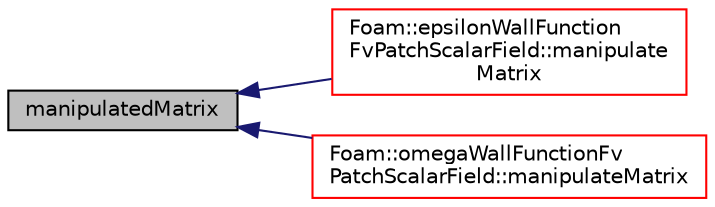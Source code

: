 digraph "manipulatedMatrix"
{
  bgcolor="transparent";
  edge [fontname="Helvetica",fontsize="10",labelfontname="Helvetica",labelfontsize="10"];
  node [fontname="Helvetica",fontsize="10",shape=record];
  rankdir="LR";
  Node1 [label="manipulatedMatrix",height=0.2,width=0.4,color="black", fillcolor="grey75", style="filled", fontcolor="black"];
  Node1 -> Node2 [dir="back",color="midnightblue",fontsize="10",style="solid",fontname="Helvetica"];
  Node2 [label="Foam::epsilonWallFunction\lFvPatchScalarField::manipulate\lMatrix",height=0.2,width=0.4,color="red",URL="$a00662.html#a3f0cafc1e1afd9a71ada8385e3fa343a",tooltip="Manipulate matrix. "];
  Node1 -> Node3 [dir="back",color="midnightblue",fontsize="10",style="solid",fontname="Helvetica"];
  Node3 [label="Foam::omegaWallFunctionFv\lPatchScalarField::manipulateMatrix",height=0.2,width=0.4,color="red",URL="$a01713.html#a3f0cafc1e1afd9a71ada8385e3fa343a",tooltip="Manipulate matrix. "];
}

